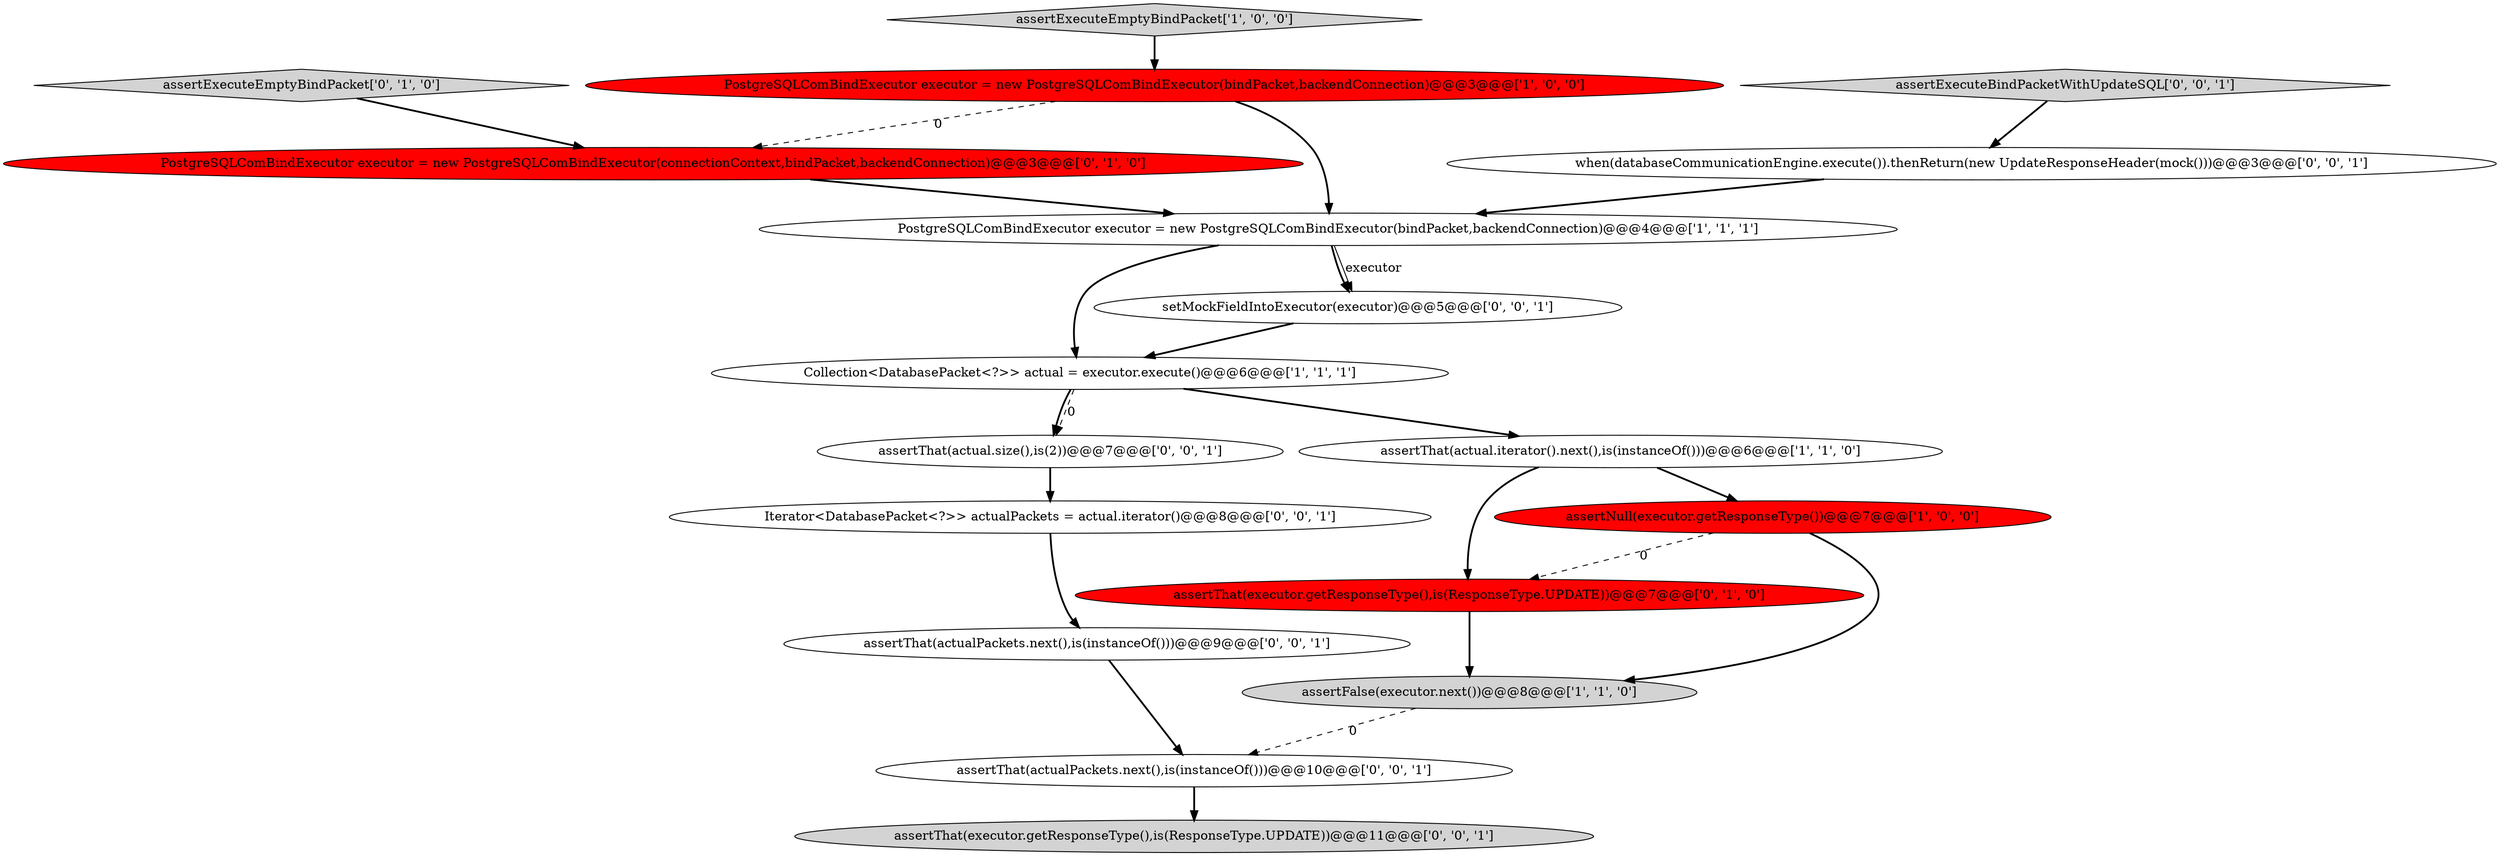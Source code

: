 digraph {
12 [style = filled, label = "assertThat(actual.size(),is(2))@@@7@@@['0', '0', '1']", fillcolor = white, shape = ellipse image = "AAA0AAABBB3BBB"];
8 [style = filled, label = "PostgreSQLComBindExecutor executor = new PostgreSQLComBindExecutor(connectionContext,bindPacket,backendConnection)@@@3@@@['0', '1', '0']", fillcolor = red, shape = ellipse image = "AAA1AAABBB2BBB"];
3 [style = filled, label = "Collection<DatabasePacket<?>> actual = executor.execute()@@@6@@@['1', '1', '1']", fillcolor = white, shape = ellipse image = "AAA0AAABBB1BBB"];
14 [style = filled, label = "Iterator<DatabasePacket<?>> actualPackets = actual.iterator()@@@8@@@['0', '0', '1']", fillcolor = white, shape = ellipse image = "AAA0AAABBB3BBB"];
0 [style = filled, label = "assertNull(executor.getResponseType())@@@7@@@['1', '0', '0']", fillcolor = red, shape = ellipse image = "AAA1AAABBB1BBB"];
7 [style = filled, label = "assertExecuteEmptyBindPacket['0', '1', '0']", fillcolor = lightgray, shape = diamond image = "AAA0AAABBB2BBB"];
15 [style = filled, label = "setMockFieldIntoExecutor(executor)@@@5@@@['0', '0', '1']", fillcolor = white, shape = ellipse image = "AAA0AAABBB3BBB"];
6 [style = filled, label = "PostgreSQLComBindExecutor executor = new PostgreSQLComBindExecutor(bindPacket,backendConnection)@@@3@@@['1', '0', '0']", fillcolor = red, shape = ellipse image = "AAA1AAABBB1BBB"];
9 [style = filled, label = "assertThat(executor.getResponseType(),is(ResponseType.UPDATE))@@@7@@@['0', '1', '0']", fillcolor = red, shape = ellipse image = "AAA1AAABBB2BBB"];
4 [style = filled, label = "assertExecuteEmptyBindPacket['1', '0', '0']", fillcolor = lightgray, shape = diamond image = "AAA0AAABBB1BBB"];
11 [style = filled, label = "assertThat(executor.getResponseType(),is(ResponseType.UPDATE))@@@11@@@['0', '0', '1']", fillcolor = lightgray, shape = ellipse image = "AAA0AAABBB3BBB"];
1 [style = filled, label = "assertFalse(executor.next())@@@8@@@['1', '1', '0']", fillcolor = lightgray, shape = ellipse image = "AAA0AAABBB1BBB"];
5 [style = filled, label = "PostgreSQLComBindExecutor executor = new PostgreSQLComBindExecutor(bindPacket,backendConnection)@@@4@@@['1', '1', '1']", fillcolor = white, shape = ellipse image = "AAA0AAABBB1BBB"];
10 [style = filled, label = "assertThat(actualPackets.next(),is(instanceOf()))@@@9@@@['0', '0', '1']", fillcolor = white, shape = ellipse image = "AAA0AAABBB3BBB"];
17 [style = filled, label = "assertThat(actualPackets.next(),is(instanceOf()))@@@10@@@['0', '0', '1']", fillcolor = white, shape = ellipse image = "AAA0AAABBB3BBB"];
2 [style = filled, label = "assertThat(actual.iterator().next(),is(instanceOf()))@@@6@@@['1', '1', '0']", fillcolor = white, shape = ellipse image = "AAA0AAABBB1BBB"];
13 [style = filled, label = "assertExecuteBindPacketWithUpdateSQL['0', '0', '1']", fillcolor = lightgray, shape = diamond image = "AAA0AAABBB3BBB"];
16 [style = filled, label = "when(databaseCommunicationEngine.execute()).thenReturn(new UpdateResponseHeader(mock()))@@@3@@@['0', '0', '1']", fillcolor = white, shape = ellipse image = "AAA0AAABBB3BBB"];
5->3 [style = bold, label=""];
6->8 [style = dashed, label="0"];
4->6 [style = bold, label=""];
14->10 [style = bold, label=""];
5->15 [style = bold, label=""];
10->17 [style = bold, label=""];
2->9 [style = bold, label=""];
3->12 [style = bold, label=""];
7->8 [style = bold, label=""];
15->3 [style = bold, label=""];
13->16 [style = bold, label=""];
6->5 [style = bold, label=""];
2->0 [style = bold, label=""];
5->15 [style = solid, label="executor"];
1->17 [style = dashed, label="0"];
3->12 [style = dashed, label="0"];
3->2 [style = bold, label=""];
8->5 [style = bold, label=""];
0->1 [style = bold, label=""];
12->14 [style = bold, label=""];
16->5 [style = bold, label=""];
0->9 [style = dashed, label="0"];
9->1 [style = bold, label=""];
17->11 [style = bold, label=""];
}
